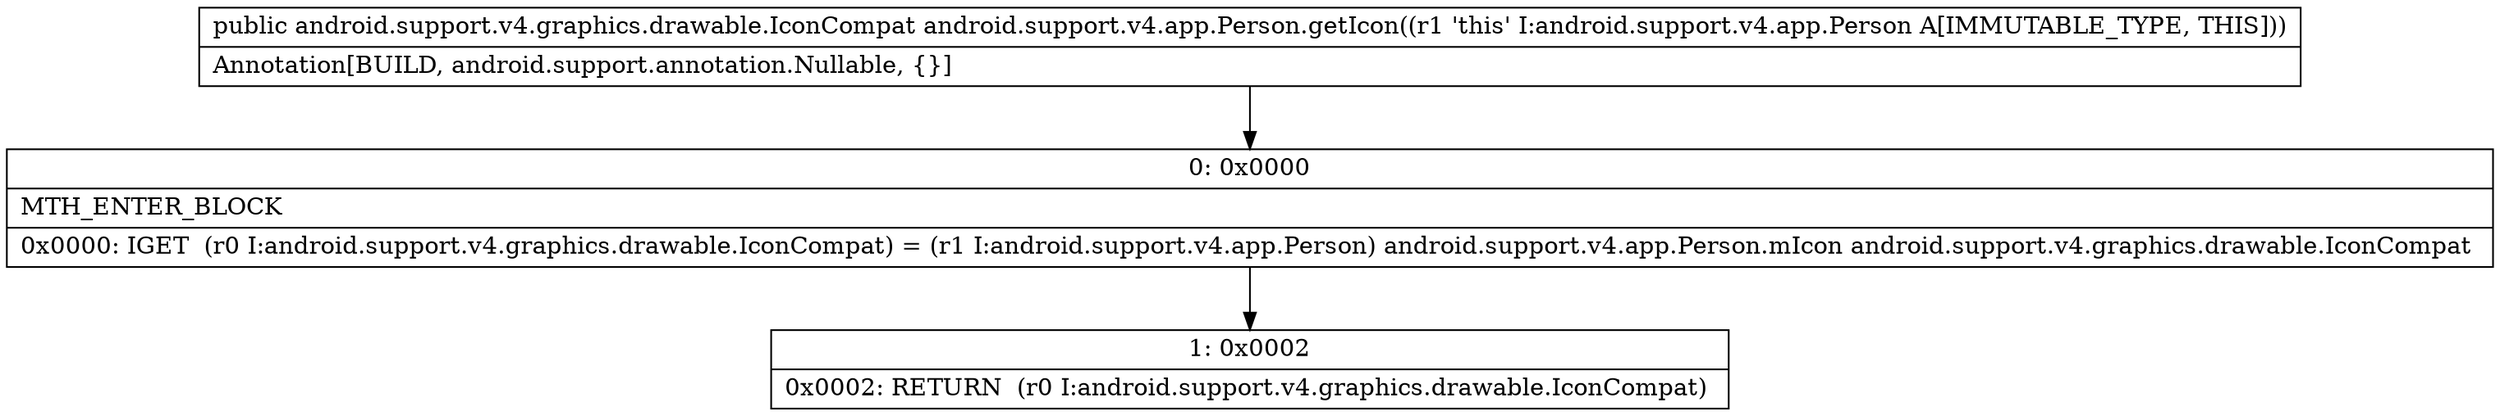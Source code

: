 digraph "CFG forandroid.support.v4.app.Person.getIcon()Landroid\/support\/v4\/graphics\/drawable\/IconCompat;" {
Node_0 [shape=record,label="{0\:\ 0x0000|MTH_ENTER_BLOCK\l|0x0000: IGET  (r0 I:android.support.v4.graphics.drawable.IconCompat) = (r1 I:android.support.v4.app.Person) android.support.v4.app.Person.mIcon android.support.v4.graphics.drawable.IconCompat \l}"];
Node_1 [shape=record,label="{1\:\ 0x0002|0x0002: RETURN  (r0 I:android.support.v4.graphics.drawable.IconCompat) \l}"];
MethodNode[shape=record,label="{public android.support.v4.graphics.drawable.IconCompat android.support.v4.app.Person.getIcon((r1 'this' I:android.support.v4.app.Person A[IMMUTABLE_TYPE, THIS]))  | Annotation[BUILD, android.support.annotation.Nullable, \{\}]\l}"];
MethodNode -> Node_0;
Node_0 -> Node_1;
}

